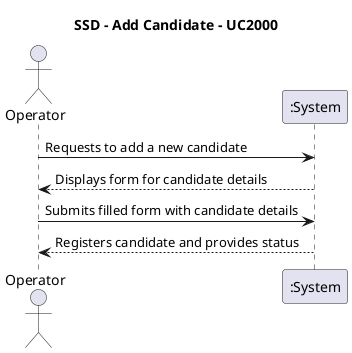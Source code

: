 @startuml
title SSD - Add Candidate - UC2000

actor "Operator" as user

user -> ":System": Requests to add a new candidate
":System" --> user: Displays form for candidate details

user -> ":System": Submits filled form with candidate details
":System" --> user: Registers candidate and provides status

@enduml
